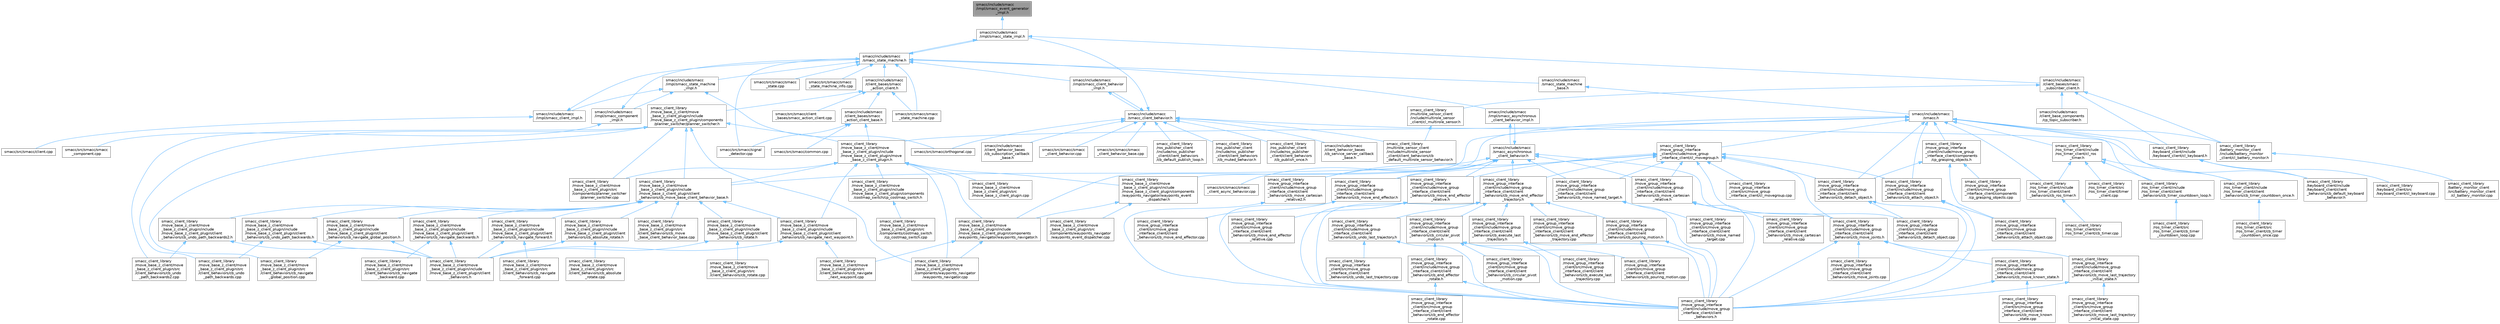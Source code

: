 digraph "smacc/include/smacc/impl/smacc_event_generator_impl.h"
{
 // LATEX_PDF_SIZE
  bgcolor="transparent";
  edge [fontname=Helvetica,fontsize=10,labelfontname=Helvetica,labelfontsize=10];
  node [fontname=Helvetica,fontsize=10,shape=box,height=0.2,width=0.4];
  Node1 [label="smacc/include/smacc\l/impl/smacc_event_generator\l_impl.h",height=0.2,width=0.4,color="gray40", fillcolor="grey60", style="filled", fontcolor="black",tooltip=" "];
  Node1 -> Node2 [dir="back",color="steelblue1",style="solid"];
  Node2 [label="smacc/include/smacc\l/impl/smacc_state_impl.h",height=0.2,width=0.4,color="grey40", fillcolor="white", style="filled",URL="$smacc__state__impl_8h.html",tooltip=" "];
  Node2 -> Node3 [dir="back",color="steelblue1",style="solid"];
  Node3 [label="smacc/include/smacc\l/client_bases/smacc\l_subscriber_client.h",height=0.2,width=0.4,color="grey40", fillcolor="white", style="filled",URL="$smacc__subscriber__client_8h.html",tooltip=" "];
  Node3 -> Node4 [dir="back",color="steelblue1",style="solid"];
  Node4 [label="smacc/include/smacc\l/client_base_components\l/cp_topic_subscriber.h",height=0.2,width=0.4,color="grey40", fillcolor="white", style="filled",URL="$cp__topic__subscriber_8h.html",tooltip=" "];
  Node3 -> Node5 [dir="back",color="steelblue1",style="solid"];
  Node5 [label="smacc_client_library\l/battery_monitor_client\l/include/battery_monitor\l_client/cl_battery_monitor.h",height=0.2,width=0.4,color="grey40", fillcolor="white", style="filled",URL="$cl__battery__monitor_8h.html",tooltip=" "];
  Node5 -> Node6 [dir="back",color="steelblue1",style="solid"];
  Node6 [label="smacc_client_library\l/battery_monitor_client\l/src/battery_monitor_client\l/cl_battery_monitor.cpp",height=0.2,width=0.4,color="grey40", fillcolor="white", style="filled",URL="$cl__battery__monitor_8cpp.html",tooltip=" "];
  Node3 -> Node7 [dir="back",color="steelblue1",style="solid"];
  Node7 [label="smacc_client_library\l/keyboard_client/include\l/keyboard_client/cl_keyboard.h",height=0.2,width=0.4,color="grey40", fillcolor="white", style="filled",URL="$cl__keyboard_8h.html",tooltip=" "];
  Node7 -> Node8 [dir="back",color="steelblue1",style="solid"];
  Node8 [label="smacc_client_library\l/keyboard_client/include\l/keyboard_client/client\l_behaviors/cb_default_keyboard\l_behavior.h",height=0.2,width=0.4,color="grey40", fillcolor="white", style="filled",URL="$cb__default__keyboard__behavior_8h.html",tooltip=" "];
  Node7 -> Node9 [dir="back",color="steelblue1",style="solid"];
  Node9 [label="smacc_client_library\l/keyboard_client/src\l/keyboard_client/cl_keyboard.cpp",height=0.2,width=0.4,color="grey40", fillcolor="white", style="filled",URL="$cl__keyboard_8cpp.html",tooltip=" "];
  Node3 -> Node10 [dir="back",color="steelblue1",style="solid"];
  Node10 [label="smacc_client_library\l/multirole_sensor_client\l/include/multirole_sensor\l_client/cl_multirole_sensor.h",height=0.2,width=0.4,color="grey40", fillcolor="white", style="filled",URL="$cl__multirole__sensor_8h.html",tooltip=" "];
  Node10 -> Node11 [dir="back",color="steelblue1",style="solid"];
  Node11 [label="smacc_client_library\l/multirole_sensor_client\l/include/multirole_sensor\l_client/client_behaviors/cb\l_default_multirole_sensor_behavior.h",height=0.2,width=0.4,color="grey40", fillcolor="white", style="filled",URL="$cb__default__multirole__sensor__behavior_8h.html",tooltip=" "];
  Node2 -> Node12 [dir="back",color="steelblue1",style="solid"];
  Node12 [label="smacc/include/smacc\l/smacc_state_machine.h",height=0.2,width=0.4,color="grey40", fillcolor="white", style="filled",URL="$smacc__state__machine_8h.html",tooltip=" "];
  Node12 -> Node13 [dir="back",color="steelblue1",style="solid"];
  Node13 [label="smacc/include/smacc\l/client_bases/smacc\l_action_client.h",height=0.2,width=0.4,color="grey40", fillcolor="white", style="filled",URL="$smacc__action__client_8h.html",tooltip=" "];
  Node13 -> Node14 [dir="back",color="steelblue1",style="solid"];
  Node14 [label="smacc/include/smacc\l/client_bases/smacc\l_action_client_base.h",height=0.2,width=0.4,color="grey40", fillcolor="white", style="filled",URL="$smacc__action__client__base_8h.html",tooltip=" "];
  Node14 -> Node15 [dir="back",color="steelblue1",style="solid"];
  Node15 [label="smacc/src/smacc/common.cpp",height=0.2,width=0.4,color="grey40", fillcolor="white", style="filled",URL="$common_8cpp.html",tooltip=" "];
  Node14 -> Node16 [dir="back",color="steelblue1",style="solid"];
  Node16 [label="smacc/src/smacc/signal\l_detector.cpp",height=0.2,width=0.4,color="grey40", fillcolor="white", style="filled",URL="$signal__detector_8cpp.html",tooltip=" "];
  Node14 -> Node17 [dir="back",color="steelblue1",style="solid"];
  Node17 [label="smacc_client_library\l/move_base_z_client/move\l_base_z_client_plugin/include\l/move_base_z_client_plugin/move\l_base_z_client_plugin.h",height=0.2,width=0.4,color="grey40", fillcolor="white", style="filled",URL="$move__base__z__client__plugin_8h.html",tooltip=" "];
  Node17 -> Node18 [dir="back",color="steelblue1",style="solid"];
  Node18 [label="smacc_client_library\l/move_base_z_client/move\l_base_z_client_plugin/include\l/move_base_z_client_plugin/client\l_behaviors/cb_move_base_client_behavior_base.h",height=0.2,width=0.4,color="grey40", fillcolor="white", style="filled",URL="$cb__move__base__client__behavior__base_8h.html",tooltip=" "];
  Node18 -> Node19 [dir="back",color="steelblue1",style="solid"];
  Node19 [label="smacc_client_library\l/move_base_z_client/move\l_base_z_client_plugin/include\l/move_base_z_client_plugin/client\l_behaviors/cb_absolute_rotate.h",height=0.2,width=0.4,color="grey40", fillcolor="white", style="filled",URL="$cb__absolute__rotate_8h.html",tooltip=" "];
  Node19 -> Node20 [dir="back",color="steelblue1",style="solid"];
  Node20 [label="smacc_client_library\l/move_base_z_client/move\l_base_z_client_plugin/include\l/move_base_z_client_plugin/client\l_behaviors.h",height=0.2,width=0.4,color="grey40", fillcolor="white", style="filled",URL="$move__base__z__client_2move__base__z__client__plugin_2include_2move__base__z__client__plugin_2client__behaviors_8h.html",tooltip=" "];
  Node19 -> Node21 [dir="back",color="steelblue1",style="solid"];
  Node21 [label="smacc_client_library\l/move_base_z_client/move\l_base_z_client_plugin/src\l/client_behaviors/cb_absolute\l_rotate.cpp",height=0.2,width=0.4,color="grey40", fillcolor="white", style="filled",URL="$cb__absolute__rotate_8cpp.html",tooltip=" "];
  Node18 -> Node22 [dir="back",color="steelblue1",style="solid"];
  Node22 [label="smacc_client_library\l/move_base_z_client/move\l_base_z_client_plugin/include\l/move_base_z_client_plugin/client\l_behaviors/cb_navigate_backwards.h",height=0.2,width=0.4,color="grey40", fillcolor="white", style="filled",URL="$cb__navigate__backwards_8h.html",tooltip=" "];
  Node22 -> Node20 [dir="back",color="steelblue1",style="solid"];
  Node22 -> Node23 [dir="back",color="steelblue1",style="solid"];
  Node23 [label="smacc_client_library\l/move_base_z_client/move\l_base_z_client_plugin/src\l/client_behaviors/cb_navigate\l_backward.cpp",height=0.2,width=0.4,color="grey40", fillcolor="white", style="filled",URL="$cb__navigate__backward_8cpp.html",tooltip=" "];
  Node18 -> Node24 [dir="back",color="steelblue1",style="solid"];
  Node24 [label="smacc_client_library\l/move_base_z_client/move\l_base_z_client_plugin/include\l/move_base_z_client_plugin/client\l_behaviors/cb_navigate_forward.h",height=0.2,width=0.4,color="grey40", fillcolor="white", style="filled",URL="$cb__navigate__forward_8h.html",tooltip=" "];
  Node24 -> Node20 [dir="back",color="steelblue1",style="solid"];
  Node24 -> Node25 [dir="back",color="steelblue1",style="solid"];
  Node25 [label="smacc_client_library\l/move_base_z_client/move\l_base_z_client_plugin/src\l/client_behaviors/cb_navigate\l_forward.cpp",height=0.2,width=0.4,color="grey40", fillcolor="white", style="filled",URL="$cb__navigate__forward_8cpp.html",tooltip=" "];
  Node18 -> Node26 [dir="back",color="steelblue1",style="solid"];
  Node26 [label="smacc_client_library\l/move_base_z_client/move\l_base_z_client_plugin/include\l/move_base_z_client_plugin/client\l_behaviors/cb_navigate_global_position.h",height=0.2,width=0.4,color="grey40", fillcolor="white", style="filled",URL="$cb__navigate__global__position_8h.html",tooltip=" "];
  Node26 -> Node20 [dir="back",color="steelblue1",style="solid"];
  Node26 -> Node27 [dir="back",color="steelblue1",style="solid"];
  Node27 [label="smacc_client_library\l/move_base_z_client/move\l_base_z_client_plugin/src\l/client_behaviors/cb_navigate\l_global_position.cpp",height=0.2,width=0.4,color="grey40", fillcolor="white", style="filled",URL="$cb__navigate__global__position_8cpp.html",tooltip=" "];
  Node18 -> Node28 [dir="back",color="steelblue1",style="solid"];
  Node28 [label="smacc_client_library\l/move_base_z_client/move\l_base_z_client_plugin/include\l/move_base_z_client_plugin/client\l_behaviors/cb_navigate_next_waypoint.h",height=0.2,width=0.4,color="grey40", fillcolor="white", style="filled",URL="$cb__navigate__next__waypoint_8h.html",tooltip=" "];
  Node28 -> Node20 [dir="back",color="steelblue1",style="solid"];
  Node28 -> Node29 [dir="back",color="steelblue1",style="solid"];
  Node29 [label="smacc_client_library\l/move_base_z_client/move\l_base_z_client_plugin/src\l/client_behaviors/cb_navigate\l_next_waypoint.cpp",height=0.2,width=0.4,color="grey40", fillcolor="white", style="filled",URL="$cb__navigate__next__waypoint_8cpp.html",tooltip=" "];
  Node18 -> Node30 [dir="back",color="steelblue1",style="solid"];
  Node30 [label="smacc_client_library\l/move_base_z_client/move\l_base_z_client_plugin/include\l/move_base_z_client_plugin/client\l_behaviors/cb_rotate.h",height=0.2,width=0.4,color="grey40", fillcolor="white", style="filled",URL="$cb__rotate_8h.html",tooltip=" "];
  Node30 -> Node20 [dir="back",color="steelblue1",style="solid"];
  Node30 -> Node31 [dir="back",color="steelblue1",style="solid"];
  Node31 [label="smacc_client_library\l/move_base_z_client/move\l_base_z_client_plugin/src\l/client_behaviors/cb_rotate.cpp",height=0.2,width=0.4,color="grey40", fillcolor="white", style="filled",URL="$cb__rotate_8cpp.html",tooltip=" "];
  Node18 -> Node32 [dir="back",color="steelblue1",style="solid"];
  Node32 [label="smacc_client_library\l/move_base_z_client/move\l_base_z_client_plugin/include\l/move_base_z_client_plugin/client\l_behaviors/cb_undo_path_backwards.h",height=0.2,width=0.4,color="grey40", fillcolor="white", style="filled",URL="$cb__undo__path__backwards_8h.html",tooltip=" "];
  Node32 -> Node20 [dir="back",color="steelblue1",style="solid"];
  Node32 -> Node33 [dir="back",color="steelblue1",style="solid"];
  Node33 [label="smacc_client_library\l/move_base_z_client/move\l_base_z_client_plugin/src\l/client_behaviors/cb_undo\l_path_backwards.cpp",height=0.2,width=0.4,color="grey40", fillcolor="white", style="filled",URL="$cb__undo__path__backwards_8cpp.html",tooltip=" "];
  Node18 -> Node34 [dir="back",color="steelblue1",style="solid"];
  Node34 [label="smacc_client_library\l/move_base_z_client/move\l_base_z_client_plugin/include\l/move_base_z_client_plugin/client\l_behaviors/cb_undo_path_backwards2.h",height=0.2,width=0.4,color="grey40", fillcolor="white", style="filled",URL="$cb__undo__path__backwards2_8h.html",tooltip=" "];
  Node34 -> Node20 [dir="back",color="steelblue1",style="solid"];
  Node34 -> Node35 [dir="back",color="steelblue1",style="solid"];
  Node35 [label="smacc_client_library\l/move_base_z_client/move\l_base_z_client_plugin/src\l/client_behaviors/cb_undo\l_path_backwards2.cpp",height=0.2,width=0.4,color="grey40", fillcolor="white", style="filled",URL="$cb__undo__path__backwards2_8cpp.html",tooltip=" "];
  Node18 -> Node36 [dir="back",color="steelblue1",style="solid"];
  Node36 [label="smacc_client_library\l/move_base_z_client/move\l_base_z_client_plugin/src\l/client_behaviors/cb_move\l_base_client_behavior_base.cpp",height=0.2,width=0.4,color="grey40", fillcolor="white", style="filled",URL="$cb__move__base__client__behavior__base_8cpp.html",tooltip=" "];
  Node17 -> Node28 [dir="back",color="steelblue1",style="solid"];
  Node17 -> Node37 [dir="back",color="steelblue1",style="solid"];
  Node37 [label="smacc_client_library\l/move_base_z_client/move\l_base_z_client_plugin/include\l/move_base_z_client_plugin/components\l/costmap_switch/cp_costmap_switch.h",height=0.2,width=0.4,color="grey40", fillcolor="white", style="filled",URL="$cp__costmap__switch_8h.html",tooltip=" "];
  Node37 -> Node38 [dir="back",color="steelblue1",style="solid"];
  Node38 [label="smacc_client_library\l/move_base_z_client/move\l_base_z_client_plugin/src\l/components/costmap_switch\l/cp_costmap_switch.cpp",height=0.2,width=0.4,color="grey40", fillcolor="white", style="filled",URL="$cp__costmap__switch_8cpp.html",tooltip=" "];
  Node17 -> Node39 [dir="back",color="steelblue1",style="solid"];
  Node39 [label="smacc_client_library\l/move_base_z_client/move\l_base_z_client_plugin/include\l/move_base_z_client_plugin/components\l/waypoints_navigator/waypoints_event\l_dispatcher.h",height=0.2,width=0.4,color="grey40", fillcolor="white", style="filled",URL="$waypoints__event__dispatcher_8h.html",tooltip=" "];
  Node39 -> Node40 [dir="back",color="steelblue1",style="solid"];
  Node40 [label="smacc_client_library\l/move_base_z_client/move\l_base_z_client_plugin/include\l/move_base_z_client_plugin/components\l/waypoints_navigator/waypoints_navigator.h",height=0.2,width=0.4,color="grey40", fillcolor="white", style="filled",URL="$waypoints__navigator_8h.html",tooltip=" "];
  Node40 -> Node29 [dir="back",color="steelblue1",style="solid"];
  Node40 -> Node41 [dir="back",color="steelblue1",style="solid"];
  Node41 [label="smacc_client_library\l/move_base_z_client/move\l_base_z_client_plugin/src\l/components/waypoints_navigator\l/waypoints_navigator.cpp",height=0.2,width=0.4,color="grey40", fillcolor="white", style="filled",URL="$waypoints__navigator_8cpp.html",tooltip=" "];
  Node39 -> Node42 [dir="back",color="steelblue1",style="solid"];
  Node42 [label="smacc_client_library\l/move_base_z_client/move\l_base_z_client_plugin/src\l/components/waypoints_navigator\l/waypoints_event_dispatcher.cpp",height=0.2,width=0.4,color="grey40", fillcolor="white", style="filled",URL="$waypoints__event__dispatcher_8cpp.html",tooltip=" "];
  Node17 -> Node40 [dir="back",color="steelblue1",style="solid"];
  Node17 -> Node43 [dir="back",color="steelblue1",style="solid"];
  Node43 [label="smacc_client_library\l/move_base_z_client/move\l_base_z_client_plugin/src\l/components/planner_switcher\l/planner_switcher.cpp",height=0.2,width=0.4,color="grey40", fillcolor="white", style="filled",URL="$planner__switcher_8cpp.html",tooltip=" "];
  Node17 -> Node41 [dir="back",color="steelblue1",style="solid"];
  Node17 -> Node44 [dir="back",color="steelblue1",style="solid"];
  Node44 [label="smacc_client_library\l/move_base_z_client/move\l_base_z_client_plugin/src\l/move_base_z_client_plugin.cpp",height=0.2,width=0.4,color="grey40", fillcolor="white", style="filled",URL="$move__base__z__client__plugin_8cpp.html",tooltip=" "];
  Node13 -> Node45 [dir="back",color="steelblue1",style="solid"];
  Node45 [label="smacc/src/smacc/client\l_bases/smacc_action_client.cpp",height=0.2,width=0.4,color="grey40", fillcolor="white", style="filled",URL="$smacc__action__client_8cpp.html",tooltip=" "];
  Node13 -> Node46 [dir="back",color="steelblue1",style="solid"];
  Node46 [label="smacc/src/smacc/smacc\l_state_machine.cpp",height=0.2,width=0.4,color="grey40", fillcolor="white", style="filled",URL="$smacc__state__machine_8cpp.html",tooltip=" "];
  Node13 -> Node47 [dir="back",color="steelblue1",style="solid"];
  Node47 [label="smacc_client_library\l/move_base_z_client/move\l_base_z_client_plugin/include\l/move_base_z_client_plugin/components\l/planner_switcher/planner_switcher.h",height=0.2,width=0.4,color="grey40", fillcolor="white", style="filled",URL="$planner__switcher_8h.html",tooltip=" "];
  Node47 -> Node18 [dir="back",color="steelblue1",style="solid"];
  Node47 -> Node17 [dir="back",color="steelblue1",style="solid"];
  Node47 -> Node27 [dir="back",color="steelblue1",style="solid"];
  Node47 -> Node33 [dir="back",color="steelblue1",style="solid"];
  Node47 -> Node35 [dir="back",color="steelblue1",style="solid"];
  Node47 -> Node43 [dir="back",color="steelblue1",style="solid"];
  Node47 -> Node41 [dir="back",color="steelblue1",style="solid"];
  Node12 -> Node48 [dir="back",color="steelblue1",style="solid"];
  Node48 [label="smacc/include/smacc\l/impl/smacc_asynchronous\l_client_behavior_impl.h",height=0.2,width=0.4,color="grey40", fillcolor="white", style="filled",URL="$smacc__asynchronous__client__behavior__impl_8h.html",tooltip=" "];
  Node48 -> Node49 [dir="back",color="steelblue1",style="solid"];
  Node49 [label="smacc/include/smacc\l/smacc_asynchronous\l_client_behavior.h",height=0.2,width=0.4,color="grey40", fillcolor="white", style="filled",URL="$smacc__asynchronous__client__behavior_8h.html",tooltip=" "];
  Node49 -> Node48 [dir="back",color="steelblue1",style="solid"];
  Node49 -> Node50 [dir="back",color="steelblue1",style="solid"];
  Node50 [label="smacc/src/smacc/smacc\l_client_async_behavior.cpp",height=0.2,width=0.4,color="grey40", fillcolor="white", style="filled",URL="$smacc__client__async__behavior_8cpp.html",tooltip=" "];
  Node49 -> Node18 [dir="back",color="steelblue1",style="solid"];
  Node49 -> Node51 [dir="back",color="steelblue1",style="solid"];
  Node51 [label="smacc_client_library\l/move_group_interface\l_client/include/move_group\l_interface_client/client\l_behaviors/cb_move_cartesian\l_relative.h",height=0.2,width=0.4,color="grey40", fillcolor="white", style="filled",URL="$cb__move__cartesian__relative_8h.html",tooltip=" "];
  Node51 -> Node52 [dir="back",color="steelblue1",style="solid"];
  Node52 [label="smacc_client_library\l/move_group_interface\l_client/include/move_group\l_interface_client/client\l_behaviors.h",height=0.2,width=0.4,color="grey40", fillcolor="white", style="filled",URL="$move__group__interface__client_2include_2move__group__interface__client_2client__behaviors_8h.html",tooltip=" "];
  Node51 -> Node53 [dir="back",color="steelblue1",style="solid"];
  Node53 [label="smacc_client_library\l/move_group_interface\l_client/src/move_group\l_interface_client/client\l_behaviors/cb_move_cartesian\l_relative.cpp",height=0.2,width=0.4,color="grey40", fillcolor="white", style="filled",URL="$cb__move__cartesian__relative_8cpp.html",tooltip=" "];
  Node49 -> Node54 [dir="back",color="steelblue1",style="solid"];
  Node54 [label="smacc_client_library\l/move_group_interface\l_client/include/move_group\l_interface_client/client\l_behaviors/cb_move_cartesian\l_relative2.h",height=0.2,width=0.4,color="grey40", fillcolor="white", style="filled",URL="$cb__move__cartesian__relative2_8h.html",tooltip=" "];
  Node54 -> Node52 [dir="back",color="steelblue1",style="solid"];
  Node49 -> Node55 [dir="back",color="steelblue1",style="solid"];
  Node55 [label="smacc_client_library\l/move_group_interface\l_client/include/move_group\l_interface_client/client\l_behaviors/cb_move_end_effector.h",height=0.2,width=0.4,color="grey40", fillcolor="white", style="filled",URL="$cb__move__end__effector_8h.html",tooltip=" "];
  Node55 -> Node52 [dir="back",color="steelblue1",style="solid"];
  Node55 -> Node56 [dir="back",color="steelblue1",style="solid"];
  Node56 [label="smacc_client_library\l/move_group_interface\l_client/src/move_group\l_interface_client/client\l_behaviors/cb_move_end_effector.cpp",height=0.2,width=0.4,color="grey40", fillcolor="white", style="filled",URL="$cb__move__end__effector_8cpp.html",tooltip=" "];
  Node49 -> Node57 [dir="back",color="steelblue1",style="solid"];
  Node57 [label="smacc_client_library\l/move_group_interface\l_client/include/move_group\l_interface_client/client\l_behaviors/cb_move_end_effector\l_relative.h",height=0.2,width=0.4,color="grey40", fillcolor="white", style="filled",URL="$cb__move__end__effector__relative_8h.html",tooltip=" "];
  Node57 -> Node52 [dir="back",color="steelblue1",style="solid"];
  Node57 -> Node58 [dir="back",color="steelblue1",style="solid"];
  Node58 [label="smacc_client_library\l/move_group_interface\l_client/src/move_group\l_interface_client/client\l_behaviors/cb_move_end_effector\l_relative.cpp",height=0.2,width=0.4,color="grey40", fillcolor="white", style="filled",URL="$cb__move__end__effector__relative_8cpp.html",tooltip=" "];
  Node49 -> Node59 [dir="back",color="steelblue1",style="solid"];
  Node59 [label="smacc_client_library\l/move_group_interface\l_client/include/move_group\l_interface_client/client\l_behaviors/cb_move_end_effector\l_trajectory.h",height=0.2,width=0.4,color="grey40", fillcolor="white", style="filled",URL="$cb__move__end__effector__trajectory_8h.html",tooltip=" "];
  Node59 -> Node52 [dir="back",color="steelblue1",style="solid"];
  Node59 -> Node60 [dir="back",color="steelblue1",style="solid"];
  Node60 [label="smacc_client_library\l/move_group_interface\l_client/include/move_group\l_interface_client/client\l_behaviors/cb_circular_pivot\l_motion.h",height=0.2,width=0.4,color="grey40", fillcolor="white", style="filled",URL="$cb__circular__pivot__motion_8h.html",tooltip=" "];
  Node60 -> Node52 [dir="back",color="steelblue1",style="solid"];
  Node60 -> Node61 [dir="back",color="steelblue1",style="solid"];
  Node61 [label="smacc_client_library\l/move_group_interface\l_client/include/move_group\l_interface_client/client\l_behaviors/cb_end_effector\l_rotate.h",height=0.2,width=0.4,color="grey40", fillcolor="white", style="filled",URL="$cb__end__effector__rotate_8h.html",tooltip=" "];
  Node61 -> Node52 [dir="back",color="steelblue1",style="solid"];
  Node61 -> Node62 [dir="back",color="steelblue1",style="solid"];
  Node62 [label="smacc_client_library\l/move_group_interface\l_client/src/move_group\l_interface_client/client\l_behaviors/cb_end_effector\l_rotate.cpp",height=0.2,width=0.4,color="grey40", fillcolor="white", style="filled",URL="$cb__end__effector__rotate_8cpp.html",tooltip=" "];
  Node60 -> Node63 [dir="back",color="steelblue1",style="solid"];
  Node63 [label="smacc_client_library\l/move_group_interface\l_client/src/move_group\l_interface_client/client\l_behaviors/cb_circular_pivot\l_motion.cpp",height=0.2,width=0.4,color="grey40", fillcolor="white", style="filled",URL="$cb__circular__pivot__motion_8cpp.html",tooltip=" "];
  Node60 -> Node64 [dir="back",color="steelblue1",style="solid"];
  Node64 [label="smacc_client_library\l/move_group_interface\l_client/src/move_group\l_interface_client/client\l_behaviors/cb_pouring_motion.cpp",height=0.2,width=0.4,color="grey40", fillcolor="white", style="filled",URL="$cb__pouring__motion_8cpp.html",tooltip=" "];
  Node59 -> Node65 [dir="back",color="steelblue1",style="solid"];
  Node65 [label="smacc_client_library\l/move_group_interface\l_client/include/move_group\l_interface_client/client\l_behaviors/cb_execute_last\l_trajectory.h",height=0.2,width=0.4,color="grey40", fillcolor="white", style="filled",URL="$cb__execute__last__trajectory_8h.html",tooltip=" "];
  Node65 -> Node52 [dir="back",color="steelblue1",style="solid"];
  Node65 -> Node66 [dir="back",color="steelblue1",style="solid"];
  Node66 [label="smacc_client_library\l/move_group_interface\l_client/src/move_group\l_interface_client/client\l_behaviors/cb_execute_last\l_trajectory.cpp",height=0.2,width=0.4,color="grey40", fillcolor="white", style="filled",URL="$cb__execute__last__trajectory_8cpp.html",tooltip=" "];
  Node59 -> Node67 [dir="back",color="steelblue1",style="solid"];
  Node67 [label="smacc_client_library\l/move_group_interface\l_client/include/move_group\l_interface_client/client\l_behaviors/cb_pouring_motion.h",height=0.2,width=0.4,color="grey40", fillcolor="white", style="filled",URL="$cb__pouring__motion_8h.html",tooltip=" "];
  Node67 -> Node52 [dir="back",color="steelblue1",style="solid"];
  Node67 -> Node64 [dir="back",color="steelblue1",style="solid"];
  Node59 -> Node68 [dir="back",color="steelblue1",style="solid"];
  Node68 [label="smacc_client_library\l/move_group_interface\l_client/include/move_group\l_interface_client/client\l_behaviors/cb_undo_last_trajectory.h",height=0.2,width=0.4,color="grey40", fillcolor="white", style="filled",URL="$cb__undo__last__trajectory_8h.html",tooltip=" "];
  Node68 -> Node52 [dir="back",color="steelblue1",style="solid"];
  Node68 -> Node69 [dir="back",color="steelblue1",style="solid"];
  Node69 [label="smacc_client_library\l/move_group_interface\l_client/src/move_group\l_interface_client/client\l_behaviors/cb_undo_last_trajectory.cpp",height=0.2,width=0.4,color="grey40", fillcolor="white", style="filled",URL="$cb__undo__last__trajectory_8cpp.html",tooltip=" "];
  Node59 -> Node70 [dir="back",color="steelblue1",style="solid"];
  Node70 [label="smacc_client_library\l/move_group_interface\l_client/src/move_group\l_interface_client/client\l_behaviors/cb_move_end_effector\l_trajectory.cpp",height=0.2,width=0.4,color="grey40", fillcolor="white", style="filled",URL="$cb__move__end__effector__trajectory_8cpp.html",tooltip=" "];
  Node49 -> Node71 [dir="back",color="steelblue1",style="solid"];
  Node71 [label="smacc_client_library\l/move_group_interface\l_client/include/move_group\l_interface_client/client\l_behaviors/cb_move_joints.h",height=0.2,width=0.4,color="grey40", fillcolor="white", style="filled",URL="$cb__move__joints_8h.html",tooltip=" "];
  Node71 -> Node52 [dir="back",color="steelblue1",style="solid"];
  Node71 -> Node72 [dir="back",color="steelblue1",style="solid"];
  Node72 [label="smacc_client_library\l/move_group_interface\l_client/include/move_group\l_interface_client/client\l_behaviors/cb_move_known_state.h",height=0.2,width=0.4,color="grey40", fillcolor="white", style="filled",URL="$cb__move__known__state_8h.html",tooltip=" "];
  Node72 -> Node52 [dir="back",color="steelblue1",style="solid"];
  Node72 -> Node73 [dir="back",color="steelblue1",style="solid"];
  Node73 [label="smacc_client_library\l/move_group_interface\l_client/src/move_group\l_interface_client/client\l_behaviors/cb_move_known\l_state.cpp",height=0.2,width=0.4,color="grey40", fillcolor="white", style="filled",URL="$cb__move__known__state_8cpp.html",tooltip=" "];
  Node71 -> Node74 [dir="back",color="steelblue1",style="solid"];
  Node74 [label="smacc_client_library\l/move_group_interface\l_client/include/move_group\l_interface_client/client\l_behaviors/cb_move_last_trajectory\l_initial_state.h",height=0.2,width=0.4,color="grey40", fillcolor="white", style="filled",URL="$cb__move__last__trajectory__initial__state_8h.html",tooltip=" "];
  Node74 -> Node52 [dir="back",color="steelblue1",style="solid"];
  Node74 -> Node75 [dir="back",color="steelblue1",style="solid"];
  Node75 [label="smacc_client_library\l/move_group_interface\l_client/src/move_group\l_interface_client/client\l_behaviors/cb_move_last_trajectory\l_initial_state.cpp",height=0.2,width=0.4,color="grey40", fillcolor="white", style="filled",URL="$cb__move__last__trajectory__initial__state_8cpp.html",tooltip=" "];
  Node71 -> Node76 [dir="back",color="steelblue1",style="solid"];
  Node76 [label="smacc_client_library\l/move_group_interface\l_client/src/move_group\l_interface_client/client\l_behaviors/cb_move_joints.cpp",height=0.2,width=0.4,color="grey40", fillcolor="white", style="filled",URL="$cb__move__joints_8cpp.html",tooltip=" "];
  Node49 -> Node77 [dir="back",color="steelblue1",style="solid"];
  Node77 [label="smacc_client_library\l/move_group_interface\l_client/include/move_group\l_interface_client/client\l_behaviors/cb_move_named_target.h",height=0.2,width=0.4,color="grey40", fillcolor="white", style="filled",URL="$cb__move__named__target_8h.html",tooltip=" "];
  Node77 -> Node52 [dir="back",color="steelblue1",style="solid"];
  Node77 -> Node78 [dir="back",color="steelblue1",style="solid"];
  Node78 [label="smacc_client_library\l/move_group_interface\l_client/src/move_group\l_interface_client/client\l_behaviors/cb_move_named\l_target.cpp",height=0.2,width=0.4,color="grey40", fillcolor="white", style="filled",URL="$cb__move__named__target_8cpp.html",tooltip=" "];
  Node12 -> Node79 [dir="back",color="steelblue1",style="solid"];
  Node79 [label="smacc/include/smacc\l/impl/smacc_client_behavior\l_impl.h",height=0.2,width=0.4,color="grey40", fillcolor="white", style="filled",URL="$smacc__client__behavior__impl_8h.html",tooltip=" "];
  Node79 -> Node80 [dir="back",color="steelblue1",style="solid"];
  Node80 [label="smacc/include/smacc\l/smacc_client_behavior.h",height=0.2,width=0.4,color="grey40", fillcolor="white", style="filled",URL="$smacc__client__behavior_8h.html",tooltip=" "];
  Node80 -> Node81 [dir="back",color="steelblue1",style="solid"];
  Node81 [label="smacc/include/smacc\l/client_behavior_bases\l/cb_service_server_callback\l_base.h",height=0.2,width=0.4,color="grey40", fillcolor="white", style="filled",URL="$cb__service__server__callback__base_8h.html",tooltip=" "];
  Node80 -> Node82 [dir="back",color="steelblue1",style="solid"];
  Node82 [label="smacc/include/smacc\l/client_behavior_bases\l/cb_subscription_callback\l_base.h",height=0.2,width=0.4,color="grey40", fillcolor="white", style="filled",URL="$cb__subscription__callback__base_8h.html",tooltip=" "];
  Node80 -> Node79 [dir="back",color="steelblue1",style="solid"];
  Node80 -> Node2 [dir="back",color="steelblue1",style="solid"];
  Node80 -> Node83 [dir="back",color="steelblue1",style="solid"];
  Node83 [label="smacc/src/smacc/orthogonal.cpp",height=0.2,width=0.4,color="grey40", fillcolor="white", style="filled",URL="$orthogonal_8cpp.html",tooltip=" "];
  Node80 -> Node84 [dir="back",color="steelblue1",style="solid"];
  Node84 [label="smacc/src/smacc/smacc\l_client_behavior.cpp",height=0.2,width=0.4,color="grey40", fillcolor="white", style="filled",URL="$smacc__client__behavior_8cpp.html",tooltip=" "];
  Node80 -> Node85 [dir="back",color="steelblue1",style="solid"];
  Node85 [label="smacc/src/smacc/smacc\l_client_behavior_base.cpp",height=0.2,width=0.4,color="grey40", fillcolor="white", style="filled",URL="$smacc__client__behavior__base_8cpp.html",tooltip=" "];
  Node80 -> Node8 [dir="back",color="steelblue1",style="solid"];
  Node80 -> Node11 [dir="back",color="steelblue1",style="solid"];
  Node80 -> Node86 [dir="back",color="steelblue1",style="solid"];
  Node86 [label="smacc_client_library\l/ros_publisher_client\l/include/ros_publisher\l_client/client_behaviors\l/cb_default_publish_loop.h",height=0.2,width=0.4,color="grey40", fillcolor="white", style="filled",URL="$cb__default__publish__loop_8h.html",tooltip=" "];
  Node80 -> Node87 [dir="back",color="steelblue1",style="solid"];
  Node87 [label="smacc_client_library\l/ros_publisher_client\l/include/ros_publisher\l_client/client_behaviors\l/cb_muted_behavior.h",height=0.2,width=0.4,color="grey40", fillcolor="white", style="filled",URL="$cb__muted__behavior_8h.html",tooltip=" "];
  Node80 -> Node88 [dir="back",color="steelblue1",style="solid"];
  Node88 [label="smacc_client_library\l/ros_publisher_client\l/include/ros_publisher\l_client/client_behaviors\l/cb_publish_once.h",height=0.2,width=0.4,color="grey40", fillcolor="white", style="filled",URL="$cb__publish__once_8h.html",tooltip=" "];
  Node12 -> Node2 [dir="back",color="steelblue1",style="solid"];
  Node12 -> Node89 [dir="back",color="steelblue1",style="solid"];
  Node89 [label="smacc/include/smacc\l/impl/smacc_state_machine\l_impl.h",height=0.2,width=0.4,color="grey40", fillcolor="white", style="filled",URL="$smacc__state__machine__impl_8h.html",tooltip=" "];
  Node89 -> Node90 [dir="back",color="steelblue1",style="solid"];
  Node90 [label="smacc/include/smacc\l/impl/smacc_client_impl.h",height=0.2,width=0.4,color="grey40", fillcolor="white", style="filled",URL="$smacc__client__impl_8h.html",tooltip=" "];
  Node90 -> Node12 [dir="back",color="steelblue1",style="solid"];
  Node90 -> Node91 [dir="back",color="steelblue1",style="solid"];
  Node91 [label="smacc/src/smacc/client.cpp",height=0.2,width=0.4,color="grey40", fillcolor="white", style="filled",URL="$client_8cpp.html",tooltip=" "];
  Node89 -> Node92 [dir="back",color="steelblue1",style="solid"];
  Node92 [label="smacc/include/smacc\l/impl/smacc_component\l_impl.h",height=0.2,width=0.4,color="grey40", fillcolor="white", style="filled",URL="$smacc__component__impl_8h.html",tooltip=" "];
  Node92 -> Node12 [dir="back",color="steelblue1",style="solid"];
  Node92 -> Node93 [dir="back",color="steelblue1",style="solid"];
  Node93 [label="smacc/src/smacc/smacc\l_component.cpp",height=0.2,width=0.4,color="grey40", fillcolor="white", style="filled",URL="$smacc__component_8cpp.html",tooltip=" "];
  Node89 -> Node83 [dir="back",color="steelblue1",style="solid"];
  Node12 -> Node94 [dir="back",color="steelblue1",style="solid"];
  Node94 [label="smacc/include/smacc\l/smacc_state_machine\l_base.h",height=0.2,width=0.4,color="grey40", fillcolor="white", style="filled",URL="$smacc__state__machine__base_8h.html",tooltip=" "];
  Node94 -> Node95 [dir="back",color="steelblue1",style="solid"];
  Node95 [label="smacc/include/smacc\l/smacc.h",height=0.2,width=0.4,color="grey40", fillcolor="white", style="filled",URL="$smacc_8h.html",tooltip=" "];
  Node95 -> Node5 [dir="back",color="steelblue1",style="solid"];
  Node95 -> Node7 [dir="back",color="steelblue1",style="solid"];
  Node95 -> Node39 [dir="back",color="steelblue1",style="solid"];
  Node95 -> Node40 [dir="back",color="steelblue1",style="solid"];
  Node95 -> Node17 [dir="back",color="steelblue1",style="solid"];
  Node95 -> Node96 [dir="back",color="steelblue1",style="solid"];
  Node96 [label="smacc_client_library\l/move_group_interface\l_client/include/move_group\l_interface_client/cl_movegroup.h",height=0.2,width=0.4,color="grey40", fillcolor="white", style="filled",URL="$cl__movegroup_8h.html",tooltip=" "];
  Node96 -> Node97 [dir="back",color="steelblue1",style="solid"];
  Node97 [label="smacc_client_library\l/move_group_interface\l_client/include/move_group\l_interface_client/client\l_behaviors/cb_attach_object.h",height=0.2,width=0.4,color="grey40", fillcolor="white", style="filled",URL="$cb__attach__object_8h.html",tooltip=" "];
  Node97 -> Node52 [dir="back",color="steelblue1",style="solid"];
  Node97 -> Node98 [dir="back",color="steelblue1",style="solid"];
  Node98 [label="smacc_client_library\l/move_group_interface\l_client/src/move_group\l_interface_client/client\l_behaviors/cb_attach_object.cpp",height=0.2,width=0.4,color="grey40", fillcolor="white", style="filled",URL="$cb__attach__object_8cpp.html",tooltip=" "];
  Node96 -> Node99 [dir="back",color="steelblue1",style="solid"];
  Node99 [label="smacc_client_library\l/move_group_interface\l_client/include/move_group\l_interface_client/client\l_behaviors/cb_detach_object.h",height=0.2,width=0.4,color="grey40", fillcolor="white", style="filled",URL="$cb__detach__object_8h.html",tooltip=" "];
  Node99 -> Node52 [dir="back",color="steelblue1",style="solid"];
  Node99 -> Node100 [dir="back",color="steelblue1",style="solid"];
  Node100 [label="smacc_client_library\l/move_group_interface\l_client/src/move_group\l_interface_client/client\l_behaviors/cb_detach_object.cpp",height=0.2,width=0.4,color="grey40", fillcolor="white", style="filled",URL="$cb__detach__object_8cpp.html",tooltip=" "];
  Node96 -> Node51 [dir="back",color="steelblue1",style="solid"];
  Node96 -> Node54 [dir="back",color="steelblue1",style="solid"];
  Node96 -> Node55 [dir="back",color="steelblue1",style="solid"];
  Node96 -> Node57 [dir="back",color="steelblue1",style="solid"];
  Node96 -> Node59 [dir="back",color="steelblue1",style="solid"];
  Node96 -> Node71 [dir="back",color="steelblue1",style="solid"];
  Node96 -> Node77 [dir="back",color="steelblue1",style="solid"];
  Node96 -> Node101 [dir="back",color="steelblue1",style="solid"];
  Node101 [label="smacc_client_library\l/move_group_interface\l_client/src/move_group\l_interface_client/cl_movegroup.cpp",height=0.2,width=0.4,color="grey40", fillcolor="white", style="filled",URL="$cl__movegroup_8cpp.html",tooltip=" "];
  Node96 -> Node100 [dir="back",color="steelblue1",style="solid"];
  Node95 -> Node97 [dir="back",color="steelblue1",style="solid"];
  Node95 -> Node99 [dir="back",color="steelblue1",style="solid"];
  Node95 -> Node102 [dir="back",color="steelblue1",style="solid"];
  Node102 [label="smacc_client_library\l/move_group_interface\l_client/include/move_group\l_interface_client/components\l/cp_grasping_objects.h",height=0.2,width=0.4,color="grey40", fillcolor="white", style="filled",URL="$cp__grasping__objects_8h.html",tooltip=" "];
  Node102 -> Node99 [dir="back",color="steelblue1",style="solid"];
  Node102 -> Node98 [dir="back",color="steelblue1",style="solid"];
  Node102 -> Node103 [dir="back",color="steelblue1",style="solid"];
  Node103 [label="smacc_client_library\l/move_group_interface\l_client/src/move_group\l_interface_client/components\l/cp_grasping_objects.cpp",height=0.2,width=0.4,color="grey40", fillcolor="white", style="filled",URL="$cp__grasping__objects_8cpp.html",tooltip=" "];
  Node95 -> Node104 [dir="back",color="steelblue1",style="solid"];
  Node104 [label="smacc_client_library\l/ros_timer_client/include\l/ros_timer_client/cl_ros\l_timer.h",height=0.2,width=0.4,color="grey40", fillcolor="white", style="filled",URL="$cl__ros__timer_8h.html",tooltip=" "];
  Node104 -> Node105 [dir="back",color="steelblue1",style="solid"];
  Node105 [label="smacc_client_library\l/ros_timer_client/include\l/ros_timer_client/client\l_behaviors/cb_ros_timer.h",height=0.2,width=0.4,color="grey40", fillcolor="white", style="filled",URL="$cb__ros__timer_8h.html",tooltip=" "];
  Node105 -> Node106 [dir="back",color="steelblue1",style="solid"];
  Node106 [label="smacc_client_library\l/ros_timer_client/src\l/ros_timer_client/cb_timer.cpp",height=0.2,width=0.4,color="grey40", fillcolor="white", style="filled",URL="$cb__timer_8cpp.html",tooltip=" "];
  Node104 -> Node107 [dir="back",color="steelblue1",style="solid"];
  Node107 [label="smacc_client_library\l/ros_timer_client/include\l/ros_timer_client/client\l_behaviors/cb_timer_countdown_loop.h",height=0.2,width=0.4,color="grey40", fillcolor="white", style="filled",URL="$cb__timer__countdown__loop_8h.html",tooltip=" "];
  Node107 -> Node108 [dir="back",color="steelblue1",style="solid"];
  Node108 [label="smacc_client_library\l/ros_timer_client/src\l/ros_timer_client/cb_timer\l_countdown_loop.cpp",height=0.2,width=0.4,color="grey40", fillcolor="white", style="filled",URL="$cb__timer__countdown__loop_8cpp.html",tooltip=" "];
  Node104 -> Node109 [dir="back",color="steelblue1",style="solid"];
  Node109 [label="smacc_client_library\l/ros_timer_client/include\l/ros_timer_client/client\l_behaviors/cb_timer_countdown_once.h",height=0.2,width=0.4,color="grey40", fillcolor="white", style="filled",URL="$cb__timer__countdown__once_8h.html",tooltip=" "];
  Node109 -> Node110 [dir="back",color="steelblue1",style="solid"];
  Node110 [label="smacc_client_library\l/ros_timer_client/src\l/ros_timer_client/cb_timer\l_countdown_once.cpp",height=0.2,width=0.4,color="grey40", fillcolor="white", style="filled",URL="$cb__timer__countdown__once_8cpp.html",tooltip=" "];
  Node104 -> Node111 [dir="back",color="steelblue1",style="solid"];
  Node111 [label="smacc_client_library\l/ros_timer_client/src\l/ros_timer_client/timer\l_client.cpp",height=0.2,width=0.4,color="grey40", fillcolor="white", style="filled",URL="$timer__client_8cpp.html",tooltip=" "];
  Node95 -> Node105 [dir="back",color="steelblue1",style="solid"];
  Node95 -> Node107 [dir="back",color="steelblue1",style="solid"];
  Node95 -> Node109 [dir="back",color="steelblue1",style="solid"];
  Node12 -> Node16 [dir="back",color="steelblue1",style="solid"];
  Node12 -> Node112 [dir="back",color="steelblue1",style="solid"];
  Node112 [label="smacc/src/smacc/smacc\l_state.cpp",height=0.2,width=0.4,color="grey40", fillcolor="white", style="filled",URL="$smacc__state_8cpp.html",tooltip=" "];
  Node12 -> Node46 [dir="back",color="steelblue1",style="solid"];
  Node12 -> Node113 [dir="back",color="steelblue1",style="solid"];
  Node113 [label="smacc/src/smacc/smacc\l_state_machine_info.cpp",height=0.2,width=0.4,color="grey40", fillcolor="white", style="filled",URL="$smacc__state__machine__info_8cpp.html",tooltip=" "];
}
